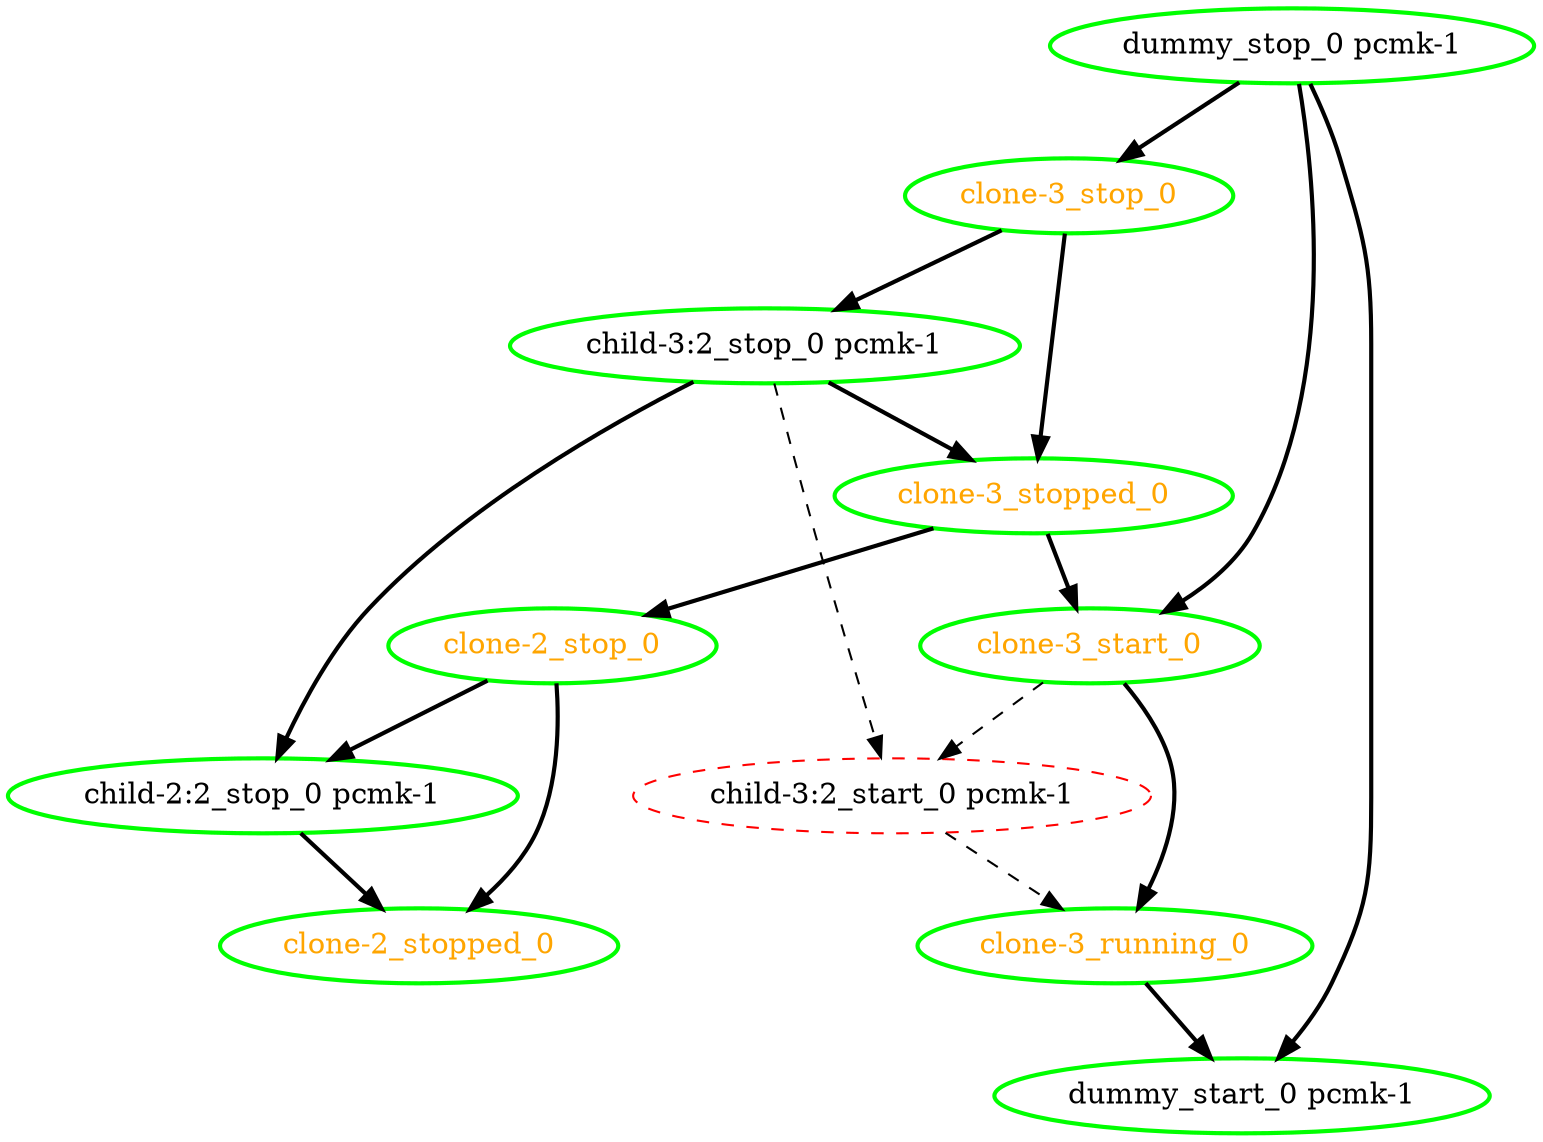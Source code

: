  digraph "g" {
"child-2:2_stop_0 pcmk-1" -> "clone-2_stopped_0" [ style = bold]
"child-2:2_stop_0 pcmk-1" [ style=bold color="green" fontcolor="black"]
"child-3:2_start_0 pcmk-1" -> "clone-3_running_0" [ style = dashed]
"child-3:2_start_0 pcmk-1" [ style=dashed color="red" fontcolor="black"]
"child-3:2_stop_0 pcmk-1" -> "child-2:2_stop_0 pcmk-1" [ style = bold]
"child-3:2_stop_0 pcmk-1" -> "child-3:2_start_0 pcmk-1" [ style = dashed]
"child-3:2_stop_0 pcmk-1" -> "clone-3_stopped_0" [ style = bold]
"child-3:2_stop_0 pcmk-1" [ style=bold color="green" fontcolor="black"]
"clone-2_stop_0" -> "child-2:2_stop_0 pcmk-1" [ style = bold]
"clone-2_stop_0" -> "clone-2_stopped_0" [ style = bold]
"clone-2_stop_0" [ style=bold color="green" fontcolor="orange"]
"clone-2_stopped_0" [ style=bold color="green" fontcolor="orange"]
"clone-3_running_0" -> "dummy_start_0 pcmk-1" [ style = bold]
"clone-3_running_0" [ style=bold color="green" fontcolor="orange"]
"clone-3_start_0" -> "child-3:2_start_0 pcmk-1" [ style = dashed]
"clone-3_start_0" -> "clone-3_running_0" [ style = bold]
"clone-3_start_0" [ style=bold color="green" fontcolor="orange"]
"clone-3_stop_0" -> "child-3:2_stop_0 pcmk-1" [ style = bold]
"clone-3_stop_0" -> "clone-3_stopped_0" [ style = bold]
"clone-3_stop_0" [ style=bold color="green" fontcolor="orange"]
"clone-3_stopped_0" -> "clone-2_stop_0" [ style = bold]
"clone-3_stopped_0" -> "clone-3_start_0" [ style = bold]
"clone-3_stopped_0" [ style=bold color="green" fontcolor="orange"]
"dummy_start_0 pcmk-1" [ style=bold color="green" fontcolor="black"]
"dummy_stop_0 pcmk-1" -> "clone-3_start_0" [ style = bold]
"dummy_stop_0 pcmk-1" -> "clone-3_stop_0" [ style = bold]
"dummy_stop_0 pcmk-1" -> "dummy_start_0 pcmk-1" [ style = bold]
"dummy_stop_0 pcmk-1" [ style=bold color="green" fontcolor="black"]
}
